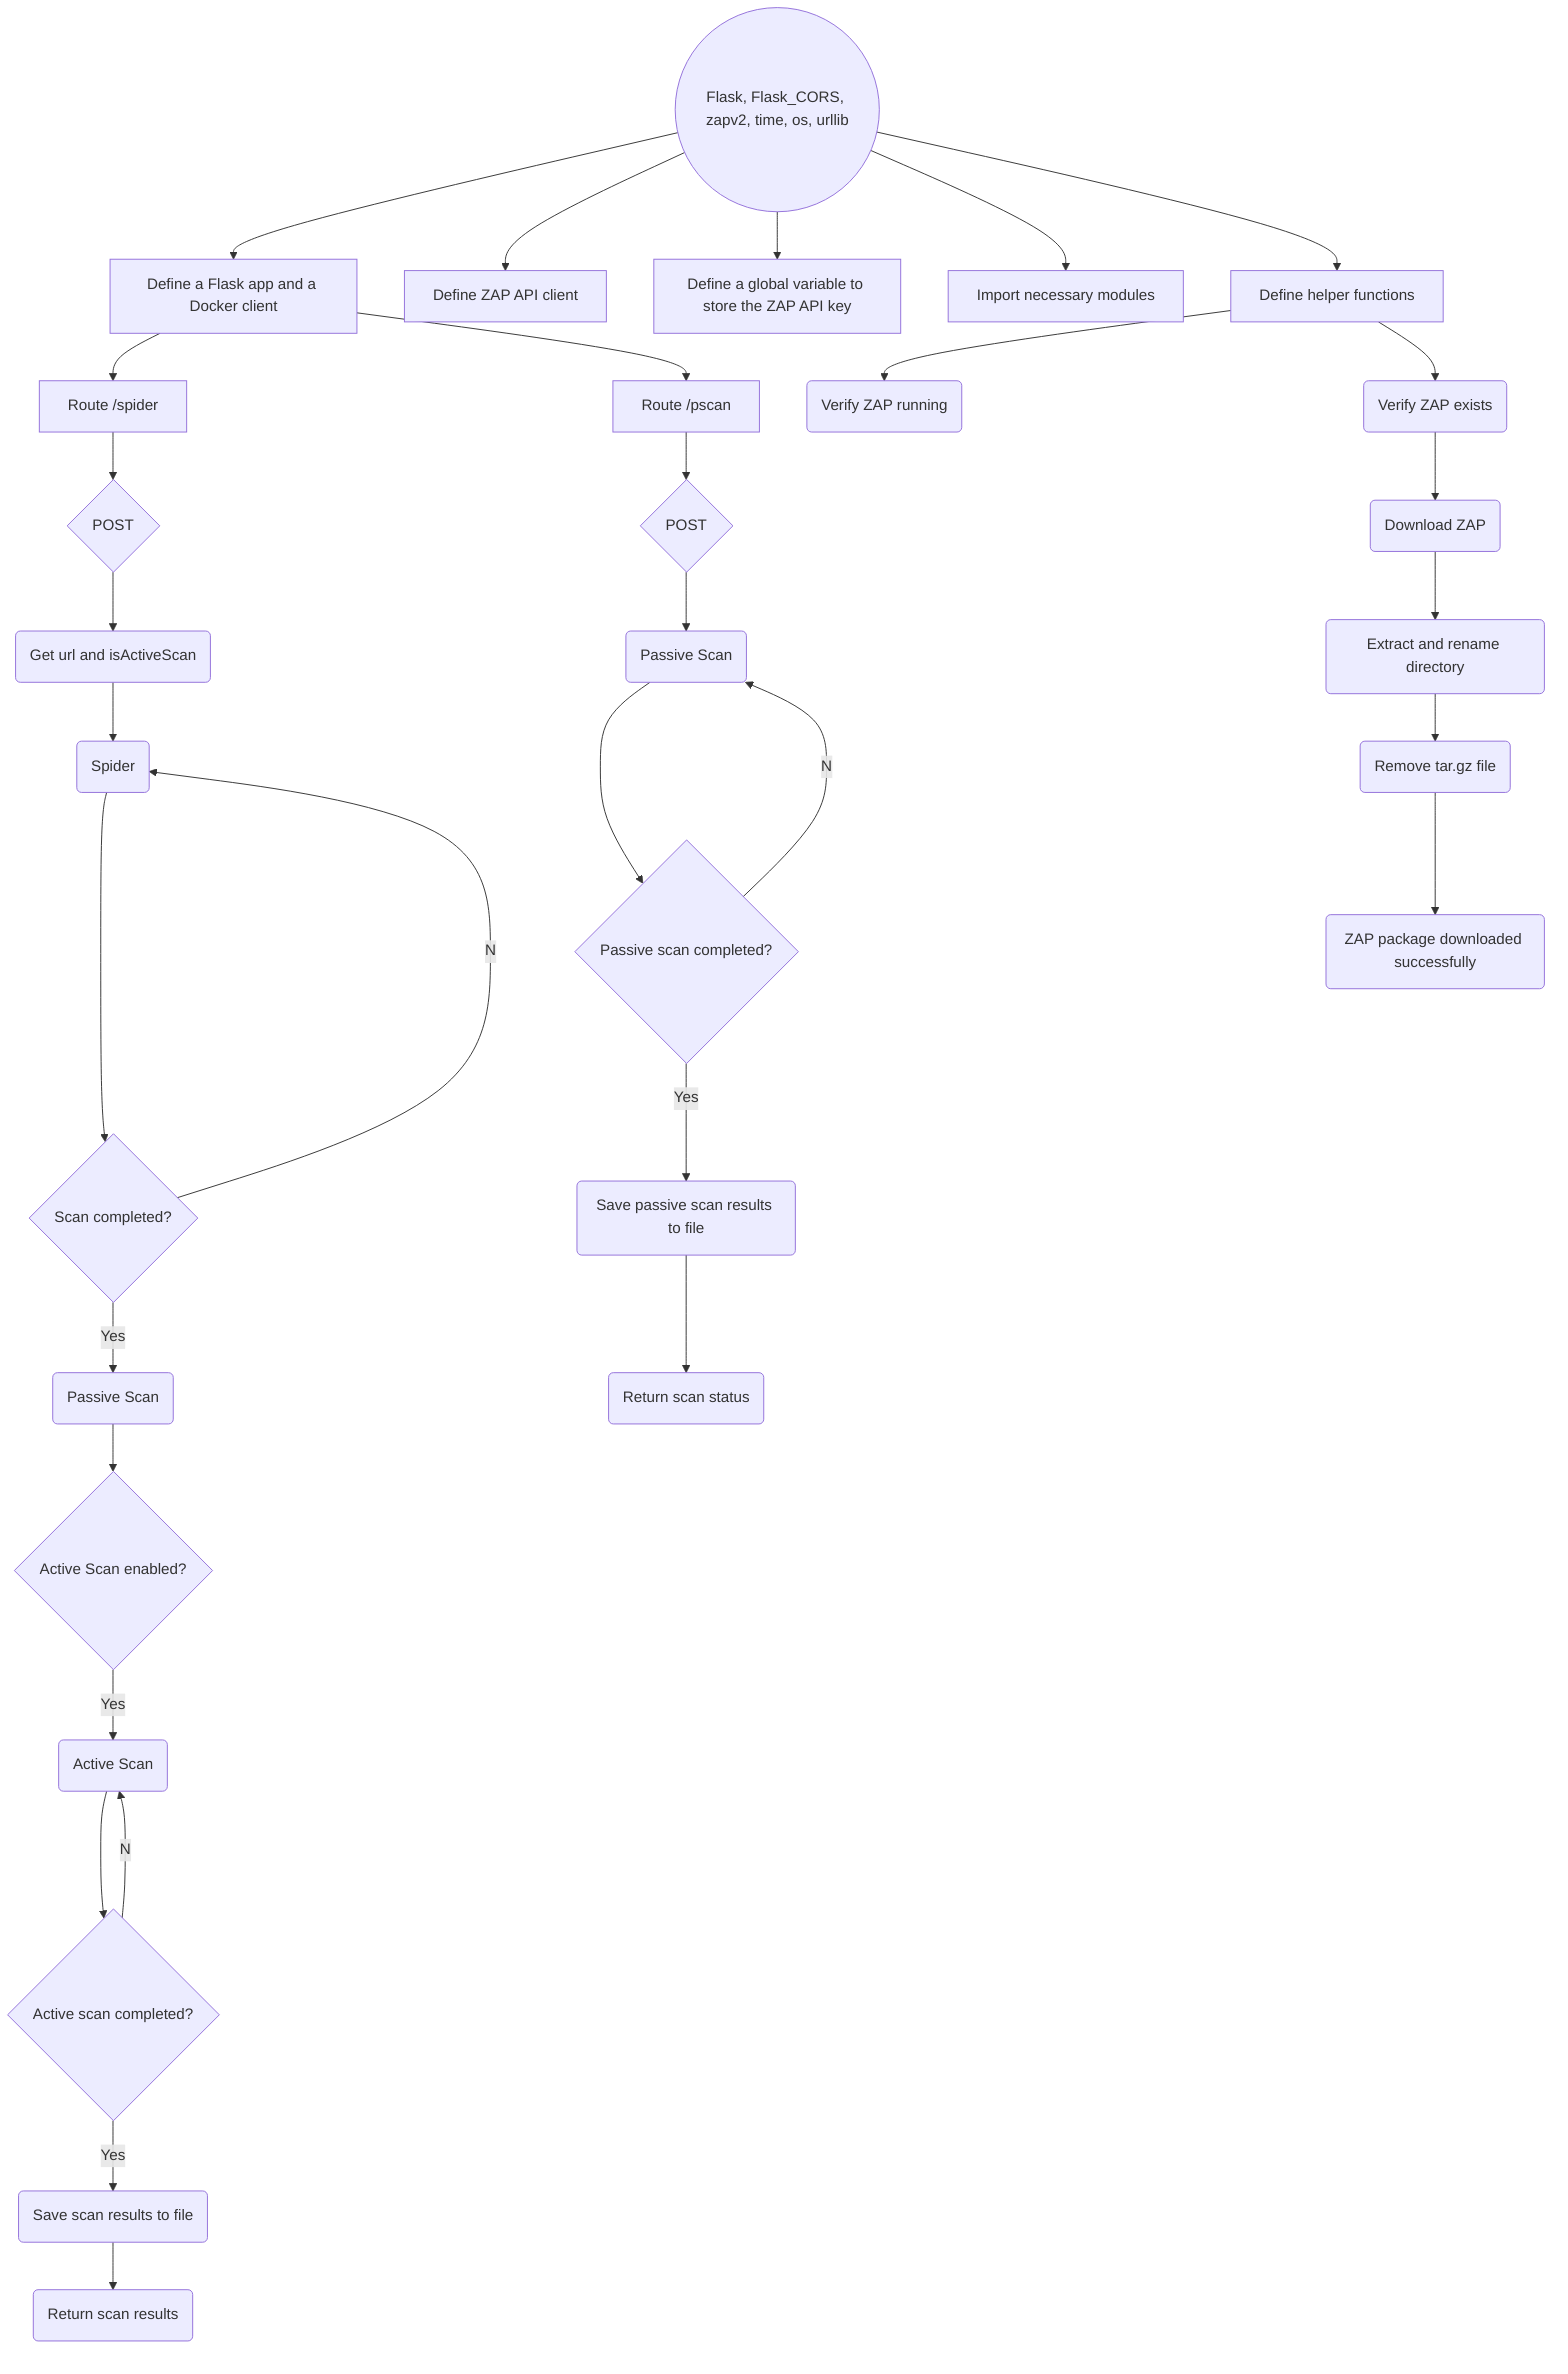 graph TD;
A((Flask, Flask_CORS, zapv2, time, os, urllib))-->B[Define a Flask app and a Docker client];
A-->C[Define ZAP API client];
A-->D[Define a global variable to store the ZAP API key];
A-->E[Import necessary modules];
A-->F[Define helper functions];

B-->G[Route /spider];
B-->H[Route /pscan];

G-->I{POST};
H-->J{POST};

I-->K(Get url and isActiveScan);
K-->L(Spider);
L-->M{Scan completed?};
M--No-->L;
M--Yes-->N(Passive Scan);
N-->O{Active Scan enabled?};
O--Yes-->P(Active Scan);
P-->Q{Active scan completed?};
Q--No-->P;
Q--Yes-->R(Save scan results to file);
R-->S(Return scan results);

J-->T(Passive Scan);
T-->U{Passive scan completed?};
U--No-->T;
U--Yes-->V(Save passive scan results to file);
V-->W(Return scan status);

F-->X(Verify ZAP running);
F-->Y(Verify ZAP exists);
Y-->Z(Download ZAP);
Z-->AA(Extract and rename directory);
AA-->AB(Remove tar.gz file);
AB-->AC(ZAP package downloaded successfully);